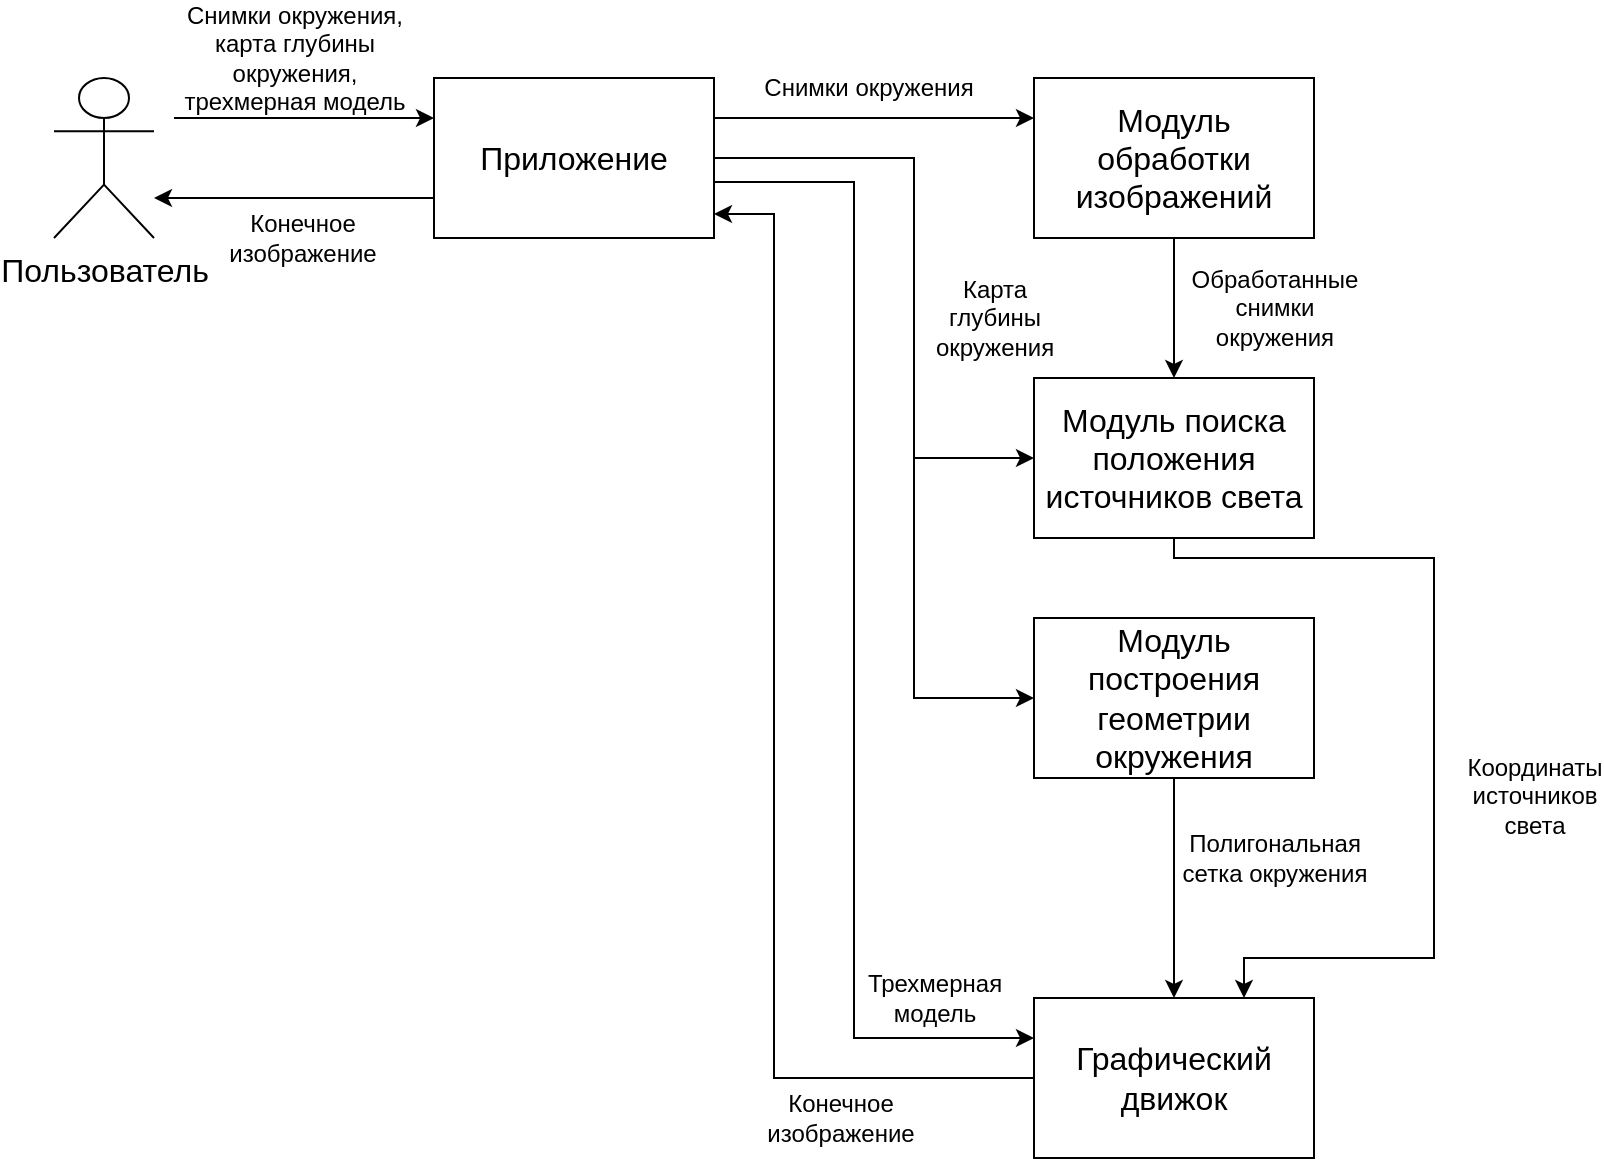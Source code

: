 <mxfile version="21.1.2" type="device">
  <diagram name="Страница 1" id="IMW9DEoFK1bc6sumNbSN">
    <mxGraphModel dx="1434" dy="844" grid="1" gridSize="10" guides="1" tooltips="1" connect="1" arrows="1" fold="1" page="1" pageScale="1" pageWidth="827" pageHeight="1169" math="0" shadow="0">
      <root>
        <mxCell id="0" />
        <mxCell id="1" parent="0" />
        <mxCell id="aBortwi3U-iXQjHzd57l-1" value="Пользователь" style="shape=umlActor;verticalLabelPosition=bottom;verticalAlign=top;html=1;outlineConnect=0;fontSize=16;" parent="1" vertex="1">
          <mxGeometry x="40" y="110" width="50" height="80" as="geometry" />
        </mxCell>
        <mxCell id="aBortwi3U-iXQjHzd57l-9" style="edgeStyle=orthogonalEdgeStyle;rounded=0;orthogonalLoop=1;jettySize=auto;html=1;exitX=0;exitY=0.75;exitDx=0;exitDy=0;" parent="1" source="aBortwi3U-iXQjHzd57l-2" edge="1">
          <mxGeometry relative="1" as="geometry">
            <mxPoint x="90" y="170" as="targetPoint" />
            <Array as="points">
              <mxPoint x="100" y="170" />
            </Array>
          </mxGeometry>
        </mxCell>
        <mxCell id="aBortwi3U-iXQjHzd57l-10" value="Конечное&lt;br style=&quot;border-color: var(--border-color); font-size: 12px;&quot;&gt;&lt;span style=&quot;font-size: 12px;&quot;&gt;изображение&lt;/span&gt;" style="edgeLabel;html=1;align=center;verticalAlign=middle;resizable=0;points=[];fontSize=12;" parent="aBortwi3U-iXQjHzd57l-9" vertex="1" connectable="0">
          <mxGeometry x="0.246" y="3" relative="1" as="geometry">
            <mxPoint x="21" y="17" as="offset" />
          </mxGeometry>
        </mxCell>
        <mxCell id="aBortwi3U-iXQjHzd57l-14" style="edgeStyle=orthogonalEdgeStyle;rounded=0;orthogonalLoop=1;jettySize=auto;html=1;exitX=1;exitY=0.25;exitDx=0;exitDy=0;entryX=0;entryY=0.25;entryDx=0;entryDy=0;" parent="1" source="aBortwi3U-iXQjHzd57l-2" target="aBortwi3U-iXQjHzd57l-4" edge="1">
          <mxGeometry relative="1" as="geometry" />
        </mxCell>
        <mxCell id="aBortwi3U-iXQjHzd57l-15" value="Снимки окружения" style="edgeLabel;html=1;align=center;verticalAlign=middle;resizable=0;points=[];fontSize=12;" parent="aBortwi3U-iXQjHzd57l-14" vertex="1" connectable="0">
          <mxGeometry x="-0.154" y="2" relative="1" as="geometry">
            <mxPoint x="9" y="-13" as="offset" />
          </mxGeometry>
        </mxCell>
        <mxCell id="aBortwi3U-iXQjHzd57l-16" value="Трехмерная&lt;br style=&quot;font-size: 12px;&quot;&gt;модель" style="edgeStyle=orthogonalEdgeStyle;rounded=0;orthogonalLoop=1;jettySize=auto;html=1;exitX=0.993;exitY=0.65;exitDx=0;exitDy=0;entryX=0;entryY=0.25;entryDx=0;entryDy=0;fontSize=12;exitPerimeter=0;" parent="1" source="aBortwi3U-iXQjHzd57l-2" target="aBortwi3U-iXQjHzd57l-7" edge="1">
          <mxGeometry x="0.83" y="20" relative="1" as="geometry">
            <Array as="points">
              <mxPoint x="440" y="162" />
              <mxPoint x="440" y="590" />
            </Array>
            <mxPoint as="offset" />
          </mxGeometry>
        </mxCell>
        <mxCell id="aBortwi3U-iXQjHzd57l-19" value="Карта&lt;br style=&quot;font-size: 12px;&quot;&gt;глубины&lt;br style=&quot;font-size: 12px;&quot;&gt;окружения" style="edgeStyle=orthogonalEdgeStyle;rounded=0;orthogonalLoop=1;jettySize=auto;html=1;exitX=1;exitY=0.5;exitDx=0;exitDy=0;entryX=0;entryY=0.5;entryDx=0;entryDy=0;fontSize=12;" parent="1" source="aBortwi3U-iXQjHzd57l-2" target="aBortwi3U-iXQjHzd57l-5" edge="1">
          <mxGeometry x="0.158" y="40" relative="1" as="geometry">
            <Array as="points">
              <mxPoint x="470" y="150" />
              <mxPoint x="470" y="300" />
            </Array>
            <mxPoint as="offset" />
          </mxGeometry>
        </mxCell>
        <mxCell id="aBortwi3U-iXQjHzd57l-20" style="edgeStyle=orthogonalEdgeStyle;rounded=0;orthogonalLoop=1;jettySize=auto;html=1;exitX=1;exitY=0.5;exitDx=0;exitDy=0;entryX=0;entryY=0.5;entryDx=0;entryDy=0;" parent="1" source="aBortwi3U-iXQjHzd57l-2" target="aBortwi3U-iXQjHzd57l-6" edge="1">
          <mxGeometry relative="1" as="geometry">
            <Array as="points">
              <mxPoint x="470" y="150" />
              <mxPoint x="470" y="420" />
            </Array>
          </mxGeometry>
        </mxCell>
        <mxCell id="aBortwi3U-iXQjHzd57l-2" value="Приложение" style="rounded=0;whiteSpace=wrap;html=1;fontSize=16;" parent="1" vertex="1">
          <mxGeometry x="230" y="110" width="140" height="80" as="geometry" />
        </mxCell>
        <mxCell id="aBortwi3U-iXQjHzd57l-3" value="Снимки окружения,&lt;br&gt;карта глубины &lt;br&gt;окружения,&lt;br style=&quot;font-size: 12px;&quot;&gt;трехмерная модель" style="endArrow=classic;html=1;rounded=0;entryX=0;entryY=0.25;entryDx=0;entryDy=0;fontSize=12;" parent="1" target="aBortwi3U-iXQjHzd57l-2" edge="1">
          <mxGeometry x="-0.077" y="30" width="50" height="50" relative="1" as="geometry">
            <mxPoint x="100" y="130" as="sourcePoint" />
            <mxPoint x="440" y="370" as="targetPoint" />
            <mxPoint as="offset" />
          </mxGeometry>
        </mxCell>
        <mxCell id="aBortwi3U-iXQjHzd57l-11" value="Обработанные&lt;br style=&quot;font-size: 12px;&quot;&gt;снимки&lt;br style=&quot;font-size: 12px;&quot;&gt;окружения" style="edgeStyle=orthogonalEdgeStyle;rounded=0;orthogonalLoop=1;jettySize=auto;html=1;exitX=0.5;exitY=1;exitDx=0;exitDy=0;entryX=0.5;entryY=0;entryDx=0;entryDy=0;fontSize=12;" parent="1" source="aBortwi3U-iXQjHzd57l-4" target="aBortwi3U-iXQjHzd57l-5" edge="1">
          <mxGeometry y="50" relative="1" as="geometry">
            <mxPoint as="offset" />
          </mxGeometry>
        </mxCell>
        <mxCell id="aBortwi3U-iXQjHzd57l-4" value="Модуль&lt;br&gt;обработки изображений" style="rounded=0;whiteSpace=wrap;html=1;fontSize=16;" parent="1" vertex="1">
          <mxGeometry x="530" y="110" width="140" height="80" as="geometry" />
        </mxCell>
        <mxCell id="aBortwi3U-iXQjHzd57l-12" value="Координаты&lt;br style=&quot;font-size: 12px;&quot;&gt;источников&lt;br&gt;света" style="edgeStyle=orthogonalEdgeStyle;rounded=0;orthogonalLoop=1;jettySize=auto;html=1;exitX=0.5;exitY=1;exitDx=0;exitDy=0;entryX=0.75;entryY=0;entryDx=0;entryDy=0;fontSize=12;" parent="1" source="aBortwi3U-iXQjHzd57l-5" target="aBortwi3U-iXQjHzd57l-7" edge="1">
          <mxGeometry x="0.137" y="50" relative="1" as="geometry">
            <Array as="points">
              <mxPoint x="600" y="350" />
              <mxPoint x="730" y="350" />
              <mxPoint x="730" y="550" />
              <mxPoint x="635" y="550" />
            </Array>
            <mxPoint as="offset" />
          </mxGeometry>
        </mxCell>
        <mxCell id="aBortwi3U-iXQjHzd57l-5" value="Модуль поиска положения источников света" style="rounded=0;whiteSpace=wrap;html=1;fontSize=16;" parent="1" vertex="1">
          <mxGeometry x="530" y="260" width="140" height="80" as="geometry" />
        </mxCell>
        <mxCell id="aBortwi3U-iXQjHzd57l-13" value="Полигональная&lt;br&gt;сетка окружения" style="edgeStyle=orthogonalEdgeStyle;rounded=0;orthogonalLoop=1;jettySize=auto;html=1;exitX=0.5;exitY=1;exitDx=0;exitDy=0;fontSize=12;" parent="1" source="aBortwi3U-iXQjHzd57l-6" target="aBortwi3U-iXQjHzd57l-7" edge="1">
          <mxGeometry x="-0.273" y="50" relative="1" as="geometry">
            <mxPoint as="offset" />
          </mxGeometry>
        </mxCell>
        <mxCell id="aBortwi3U-iXQjHzd57l-6" value="Модуль построения геометрии окружения" style="rounded=0;whiteSpace=wrap;html=1;fontSize=16;" parent="1" vertex="1">
          <mxGeometry x="530" y="380" width="140" height="80" as="geometry" />
        </mxCell>
        <mxCell id="aBortwi3U-iXQjHzd57l-8" value="Конечное&lt;br style=&quot;font-size: 12px;&quot;&gt;изображение" style="edgeStyle=orthogonalEdgeStyle;rounded=0;orthogonalLoop=1;jettySize=auto;html=1;exitX=0;exitY=0.5;exitDx=0;exitDy=0;entryX=1;entryY=0.85;entryDx=0;entryDy=0;fontSize=12;entryPerimeter=0;" parent="1" source="aBortwi3U-iXQjHzd57l-7" target="aBortwi3U-iXQjHzd57l-2" edge="1">
          <mxGeometry x="-0.673" y="20" relative="1" as="geometry">
            <Array as="points">
              <mxPoint x="400" y="610" />
              <mxPoint x="400" y="178" />
            </Array>
            <mxPoint as="offset" />
          </mxGeometry>
        </mxCell>
        <mxCell id="aBortwi3U-iXQjHzd57l-7" value="Графический&lt;br style=&quot;font-size: 16px;&quot;&gt;движок" style="rounded=0;whiteSpace=wrap;html=1;fontSize=16;" parent="1" vertex="1">
          <mxGeometry x="530" y="570" width="140" height="80" as="geometry" />
        </mxCell>
      </root>
    </mxGraphModel>
  </diagram>
</mxfile>
